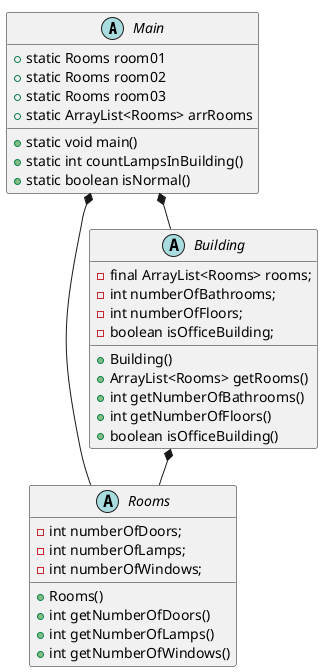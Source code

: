 @startuml
'https://plantuml.com/object-diagram
!pragma layout smetana

abstract class Main
abstract class Rooms
abstract class Building

Main : + static void main()
Main : + static Rooms room01
Main : + static Rooms room02
Main : + static Rooms room03
Main : + static ArrayList<Rooms> arrRooms
Main : + static int countLampsInBuilding()
Main : + static boolean isNormal()

Rooms : - int numberOfDoors;
Rooms : - int numberOfLamps;
Rooms : - int numberOfWindows;
Rooms : + Rooms()
Rooms : + int getNumberOfDoors()
Rooms : + int getNumberOfLamps()
Rooms : + int getNumberOfWindows()

Building : - final ArrayList<Rooms> rooms;
Building : - int numberOfBathrooms;
Building : - int numberOfFloors;
Building : - boolean isOfficeBuilding;
Building : + Building()
Building : + ArrayList<Rooms> getRooms()
Building : + int getNumberOfBathrooms()
Building : + int getNumberOfFloors()
Building : + boolean isOfficeBuilding()

Main *-- Rooms
Main *-- Building

Building *-- Rooms
@enduml
